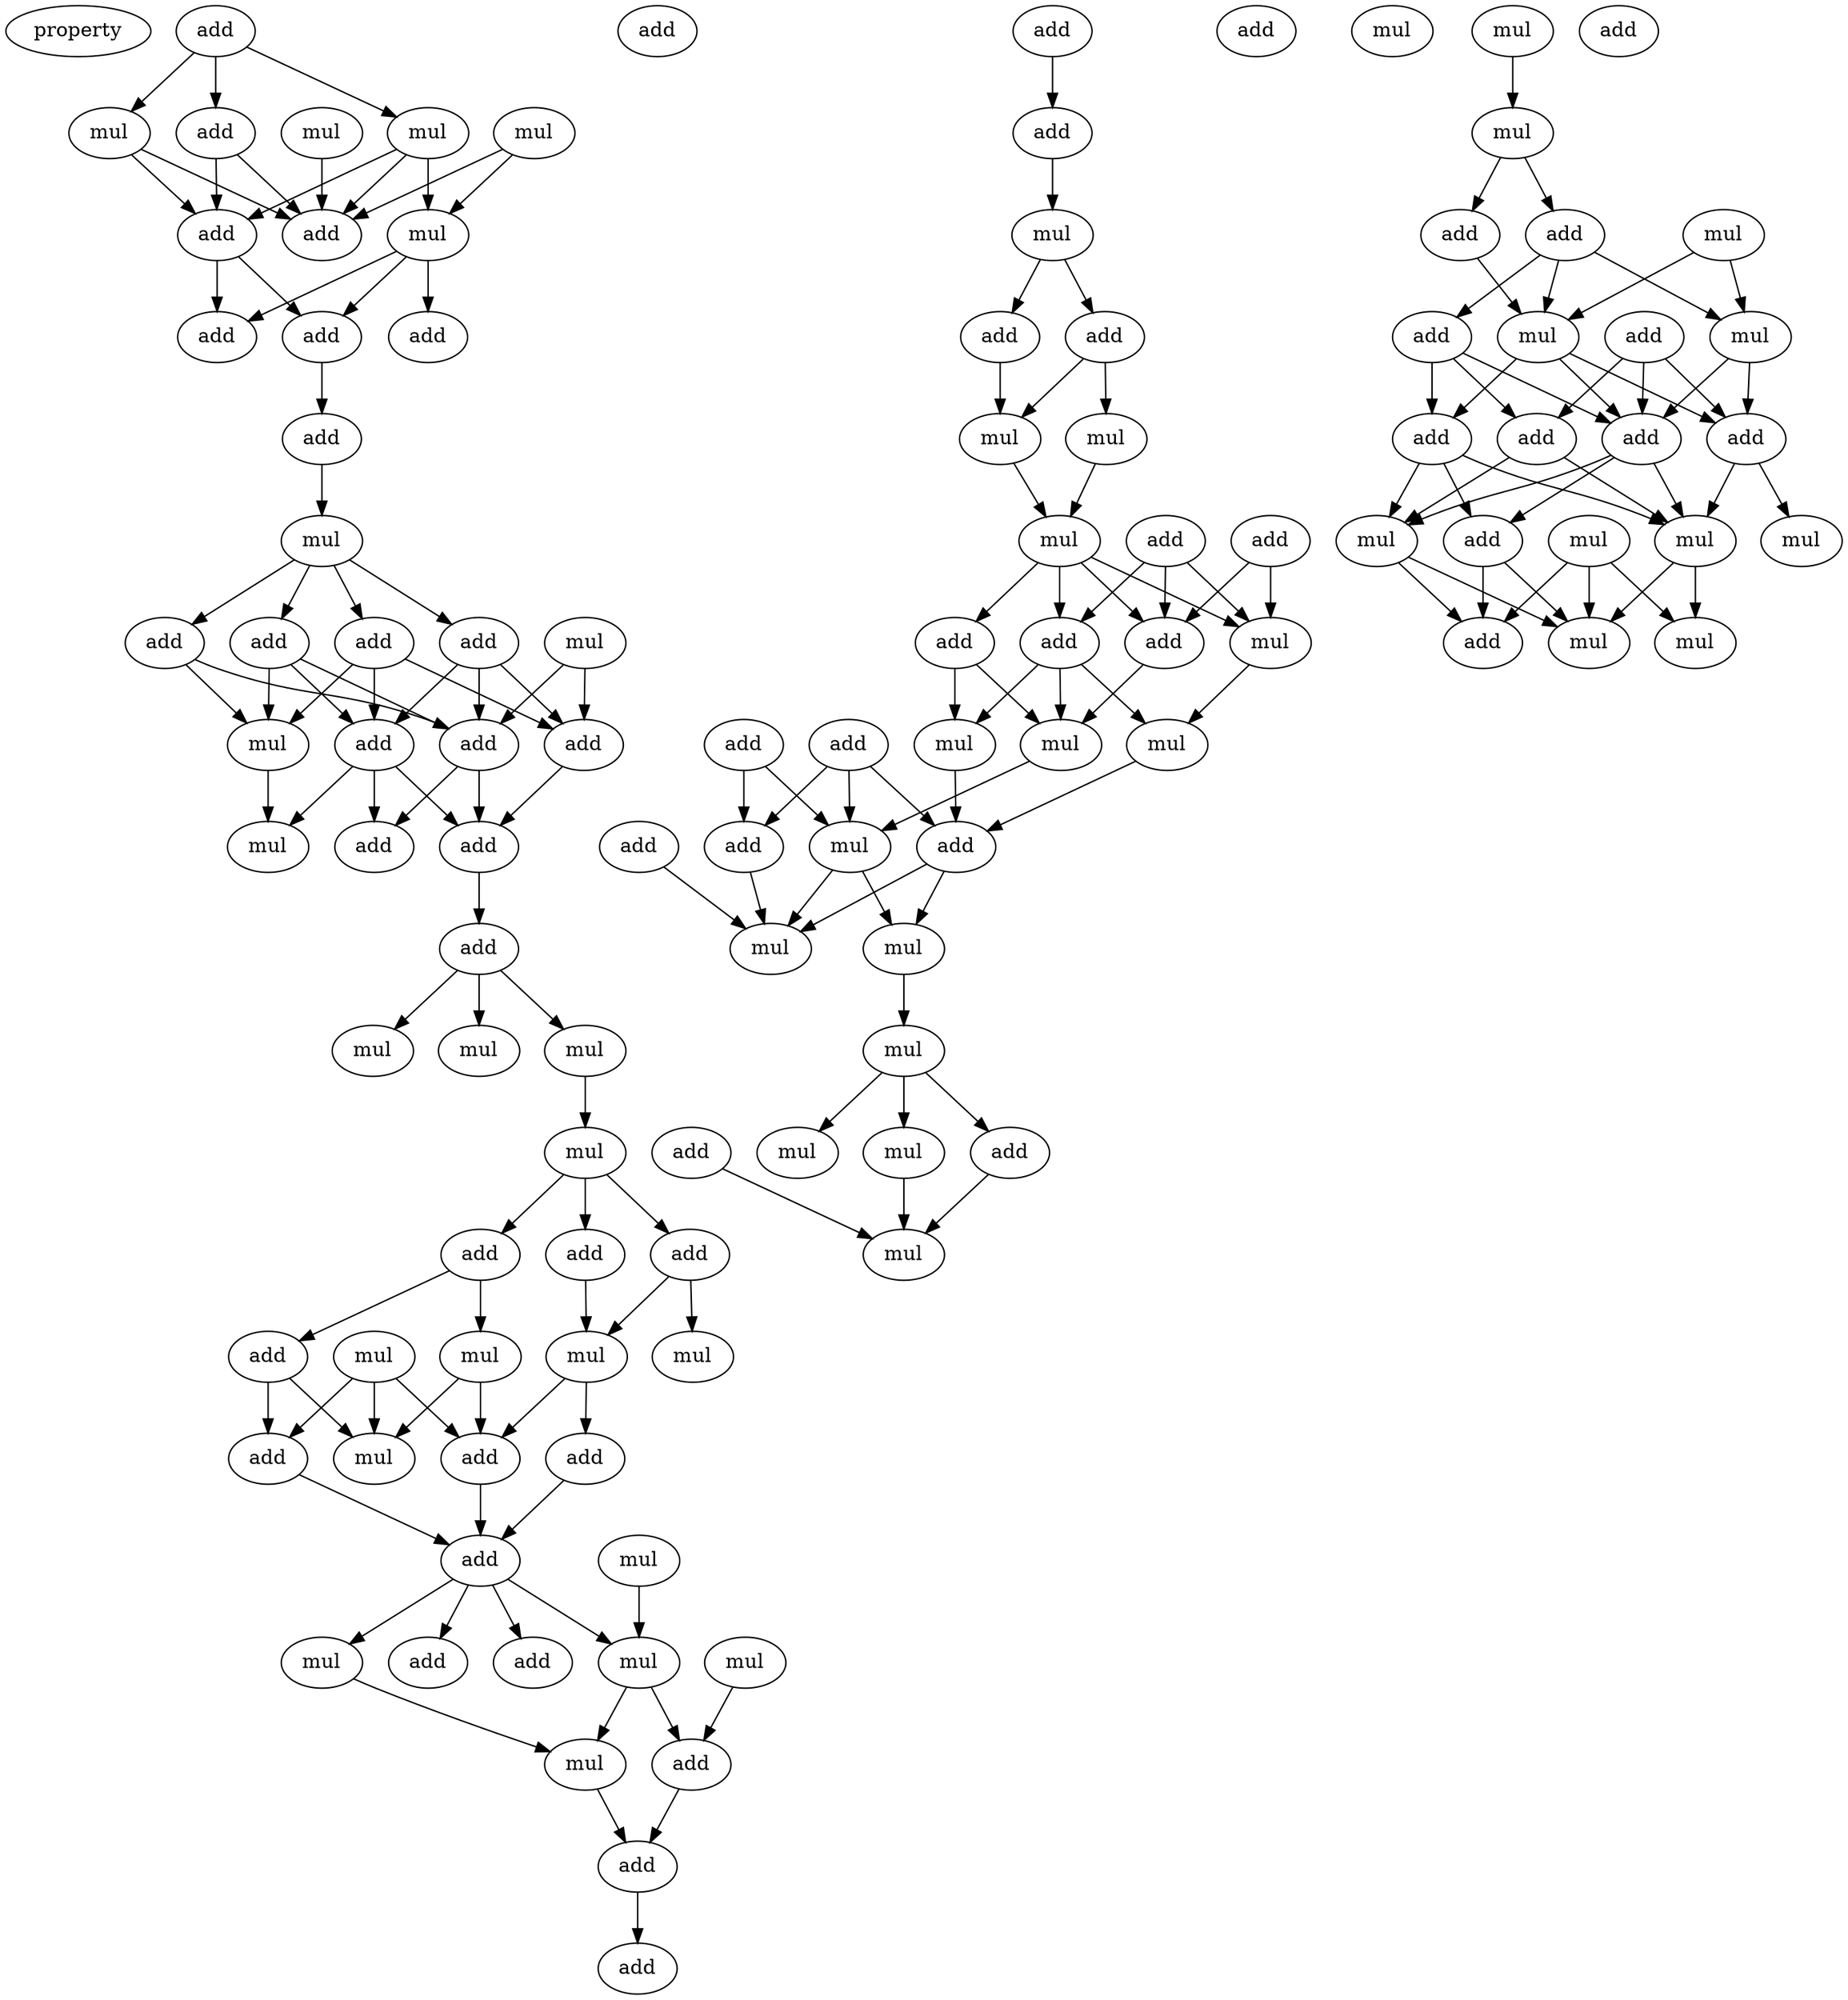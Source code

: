 digraph {
    node [fontcolor=black]
    property [mul=2,lf=1.3]
    0 [ label = add ];
    1 [ label = add ];
    2 [ label = mul ];
    3 [ label = mul ];
    4 [ label = mul ];
    5 [ label = mul ];
    6 [ label = add ];
    7 [ label = add ];
    8 [ label = mul ];
    9 [ label = add ];
    10 [ label = add ];
    11 [ label = add ];
    12 [ label = add ];
    13 [ label = add ];
    14 [ label = mul ];
    15 [ label = mul ];
    16 [ label = add ];
    17 [ label = add ];
    18 [ label = add ];
    19 [ label = add ];
    20 [ label = add ];
    21 [ label = add ];
    22 [ label = add ];
    23 [ label = mul ];
    24 [ label = add ];
    25 [ label = mul ];
    26 [ label = add ];
    27 [ label = add ];
    28 [ label = mul ];
    29 [ label = mul ];
    30 [ label = mul ];
    31 [ label = mul ];
    32 [ label = add ];
    33 [ label = add ];
    34 [ label = add ];
    35 [ label = mul ];
    36 [ label = mul ];
    37 [ label = mul ];
    38 [ label = add ];
    39 [ label = mul ];
    40 [ label = add ];
    41 [ label = add ];
    42 [ label = add ];
    43 [ label = mul ];
    44 [ label = mul ];
    45 [ label = add ];
    46 [ label = mul ];
    47 [ label = mul ];
    48 [ label = mul ];
    49 [ label = add ];
    50 [ label = add ];
    51 [ label = add ];
    52 [ label = mul ];
    53 [ label = add ];
    54 [ label = add ];
    55 [ label = add ];
    56 [ label = add ];
    57 [ label = add ];
    58 [ label = mul ];
    59 [ label = mul ];
    60 [ label = add ];
    61 [ label = add ];
    62 [ label = mul ];
    63 [ label = mul ];
    64 [ label = add ];
    65 [ label = add ];
    66 [ label = mul ];
    67 [ label = add ];
    68 [ label = add ];
    69 [ label = mul ];
    70 [ label = add ];
    71 [ label = add ];
    72 [ label = mul ];
    73 [ label = mul ];
    74 [ label = mul ];
    75 [ label = add ];
    76 [ label = add ];
    77 [ label = add ];
    78 [ label = add ];
    79 [ label = mul ];
    80 [ label = mul ];
    81 [ label = mul ];
    82 [ label = mul ];
    83 [ label = mul ];
    84 [ label = mul ];
    85 [ label = add ];
    86 [ label = add ];
    87 [ label = mul ];
    88 [ label = mul ];
    89 [ label = mul ];
    90 [ label = add ];
    91 [ label = mul ];
    92 [ label = add ];
    93 [ label = add ];
    94 [ label = mul ];
    95 [ label = add ];
    96 [ label = mul ];
    97 [ label = add ];
    98 [ label = add ];
    99 [ label = add ];
    100 [ label = add ];
    101 [ label = add ];
    102 [ label = mul ];
    103 [ label = add ];
    104 [ label = mul ];
    105 [ label = mul ];
    106 [ label = mul ];
    107 [ label = add ];
    108 [ label = mul ];
    109 [ label = mul ];
    0 -> 1 [ name = 0 ];
    0 -> 2 [ name = 1 ];
    0 -> 3 [ name = 2 ];
    1 -> 6 [ name = 3 ];
    1 -> 7 [ name = 4 ];
    2 -> 6 [ name = 5 ];
    2 -> 7 [ name = 6 ];
    2 -> 8 [ name = 7 ];
    3 -> 6 [ name = 8 ];
    3 -> 7 [ name = 9 ];
    4 -> 7 [ name = 10 ];
    4 -> 8 [ name = 11 ];
    5 -> 7 [ name = 12 ];
    6 -> 9 [ name = 13 ];
    6 -> 10 [ name = 14 ];
    8 -> 9 [ name = 15 ];
    8 -> 10 [ name = 16 ];
    8 -> 11 [ name = 17 ];
    9 -> 12 [ name = 18 ];
    12 -> 14 [ name = 19 ];
    14 -> 16 [ name = 20 ];
    14 -> 17 [ name = 21 ];
    14 -> 18 [ name = 22 ];
    14 -> 19 [ name = 23 ];
    15 -> 20 [ name = 24 ];
    15 -> 21 [ name = 25 ];
    16 -> 20 [ name = 26 ];
    16 -> 22 [ name = 27 ];
    16 -> 23 [ name = 28 ];
    17 -> 21 [ name = 29 ];
    17 -> 22 [ name = 30 ];
    17 -> 23 [ name = 31 ];
    18 -> 21 [ name = 32 ];
    18 -> 23 [ name = 33 ];
    19 -> 20 [ name = 34 ];
    19 -> 21 [ name = 35 ];
    19 -> 22 [ name = 36 ];
    20 -> 24 [ name = 37 ];
    21 -> 24 [ name = 38 ];
    21 -> 26 [ name = 39 ];
    22 -> 24 [ name = 40 ];
    22 -> 25 [ name = 41 ];
    22 -> 26 [ name = 42 ];
    23 -> 25 [ name = 43 ];
    24 -> 27 [ name = 44 ];
    27 -> 28 [ name = 45 ];
    27 -> 29 [ name = 46 ];
    27 -> 30 [ name = 47 ];
    30 -> 31 [ name = 48 ];
    31 -> 32 [ name = 49 ];
    31 -> 33 [ name = 50 ];
    31 -> 34 [ name = 51 ];
    32 -> 35 [ name = 52 ];
    32 -> 37 [ name = 53 ];
    33 -> 38 [ name = 54 ];
    33 -> 39 [ name = 55 ];
    34 -> 35 [ name = 56 ];
    35 -> 40 [ name = 57 ];
    35 -> 42 [ name = 58 ];
    36 -> 41 [ name = 59 ];
    36 -> 42 [ name = 60 ];
    36 -> 43 [ name = 61 ];
    38 -> 41 [ name = 62 ];
    38 -> 43 [ name = 63 ];
    39 -> 42 [ name = 64 ];
    39 -> 43 [ name = 65 ];
    40 -> 45 [ name = 66 ];
    41 -> 45 [ name = 67 ];
    42 -> 45 [ name = 68 ];
    44 -> 46 [ name = 69 ];
    45 -> 46 [ name = 70 ];
    45 -> 47 [ name = 71 ];
    45 -> 49 [ name = 72 ];
    45 -> 50 [ name = 73 ];
    46 -> 51 [ name = 74 ];
    46 -> 52 [ name = 75 ];
    47 -> 52 [ name = 76 ];
    48 -> 51 [ name = 77 ];
    51 -> 53 [ name = 78 ];
    52 -> 53 [ name = 79 ];
    53 -> 54 [ name = 80 ];
    55 -> 57 [ name = 81 ];
    57 -> 58 [ name = 82 ];
    58 -> 60 [ name = 83 ];
    58 -> 61 [ name = 84 ];
    60 -> 62 [ name = 85 ];
    61 -> 62 [ name = 86 ];
    61 -> 63 [ name = 87 ];
    62 -> 66 [ name = 88 ];
    63 -> 66 [ name = 89 ];
    64 -> 69 [ name = 90 ];
    64 -> 70 [ name = 91 ];
    65 -> 67 [ name = 92 ];
    65 -> 69 [ name = 93 ];
    65 -> 70 [ name = 94 ];
    66 -> 67 [ name = 95 ];
    66 -> 68 [ name = 96 ];
    66 -> 69 [ name = 97 ];
    66 -> 70 [ name = 98 ];
    67 -> 72 [ name = 99 ];
    67 -> 73 [ name = 100 ];
    67 -> 74 [ name = 101 ];
    68 -> 72 [ name = 102 ];
    68 -> 74 [ name = 103 ];
    69 -> 73 [ name = 104 ];
    70 -> 72 [ name = 105 ];
    71 -> 76 [ name = 106 ];
    71 -> 78 [ name = 107 ];
    71 -> 79 [ name = 108 ];
    72 -> 79 [ name = 109 ];
    73 -> 76 [ name = 110 ];
    74 -> 76 [ name = 111 ];
    75 -> 78 [ name = 112 ];
    75 -> 79 [ name = 113 ];
    76 -> 80 [ name = 114 ];
    76 -> 81 [ name = 115 ];
    77 -> 80 [ name = 116 ];
    78 -> 80 [ name = 117 ];
    79 -> 80 [ name = 118 ];
    79 -> 81 [ name = 119 ];
    81 -> 82 [ name = 120 ];
    82 -> 83 [ name = 121 ];
    82 -> 84 [ name = 122 ];
    82 -> 85 [ name = 123 ];
    83 -> 87 [ name = 124 ];
    85 -> 87 [ name = 125 ];
    86 -> 87 [ name = 126 ];
    88 -> 89 [ name = 127 ];
    89 -> 90 [ name = 128 ];
    89 -> 93 [ name = 129 ];
    90 -> 94 [ name = 130 ];
    90 -> 95 [ name = 131 ];
    90 -> 96 [ name = 132 ];
    91 -> 94 [ name = 133 ];
    91 -> 96 [ name = 134 ];
    93 -> 96 [ name = 135 ];
    94 -> 98 [ name = 136 ];
    94 -> 101 [ name = 137 ];
    95 -> 98 [ name = 138 ];
    95 -> 99 [ name = 139 ];
    95 -> 100 [ name = 140 ];
    96 -> 98 [ name = 141 ];
    96 -> 100 [ name = 142 ];
    96 -> 101 [ name = 143 ];
    97 -> 98 [ name = 144 ];
    97 -> 99 [ name = 145 ];
    97 -> 101 [ name = 146 ];
    98 -> 103 [ name = 147 ];
    98 -> 104 [ name = 148 ];
    98 -> 106 [ name = 149 ];
    99 -> 104 [ name = 150 ];
    99 -> 106 [ name = 151 ];
    100 -> 103 [ name = 152 ];
    100 -> 104 [ name = 153 ];
    100 -> 106 [ name = 154 ];
    101 -> 102 [ name = 155 ];
    101 -> 104 [ name = 156 ];
    103 -> 107 [ name = 157 ];
    103 -> 109 [ name = 158 ];
    104 -> 108 [ name = 159 ];
    104 -> 109 [ name = 160 ];
    105 -> 107 [ name = 161 ];
    105 -> 108 [ name = 162 ];
    105 -> 109 [ name = 163 ];
    106 -> 107 [ name = 164 ];
    106 -> 109 [ name = 165 ];
}
